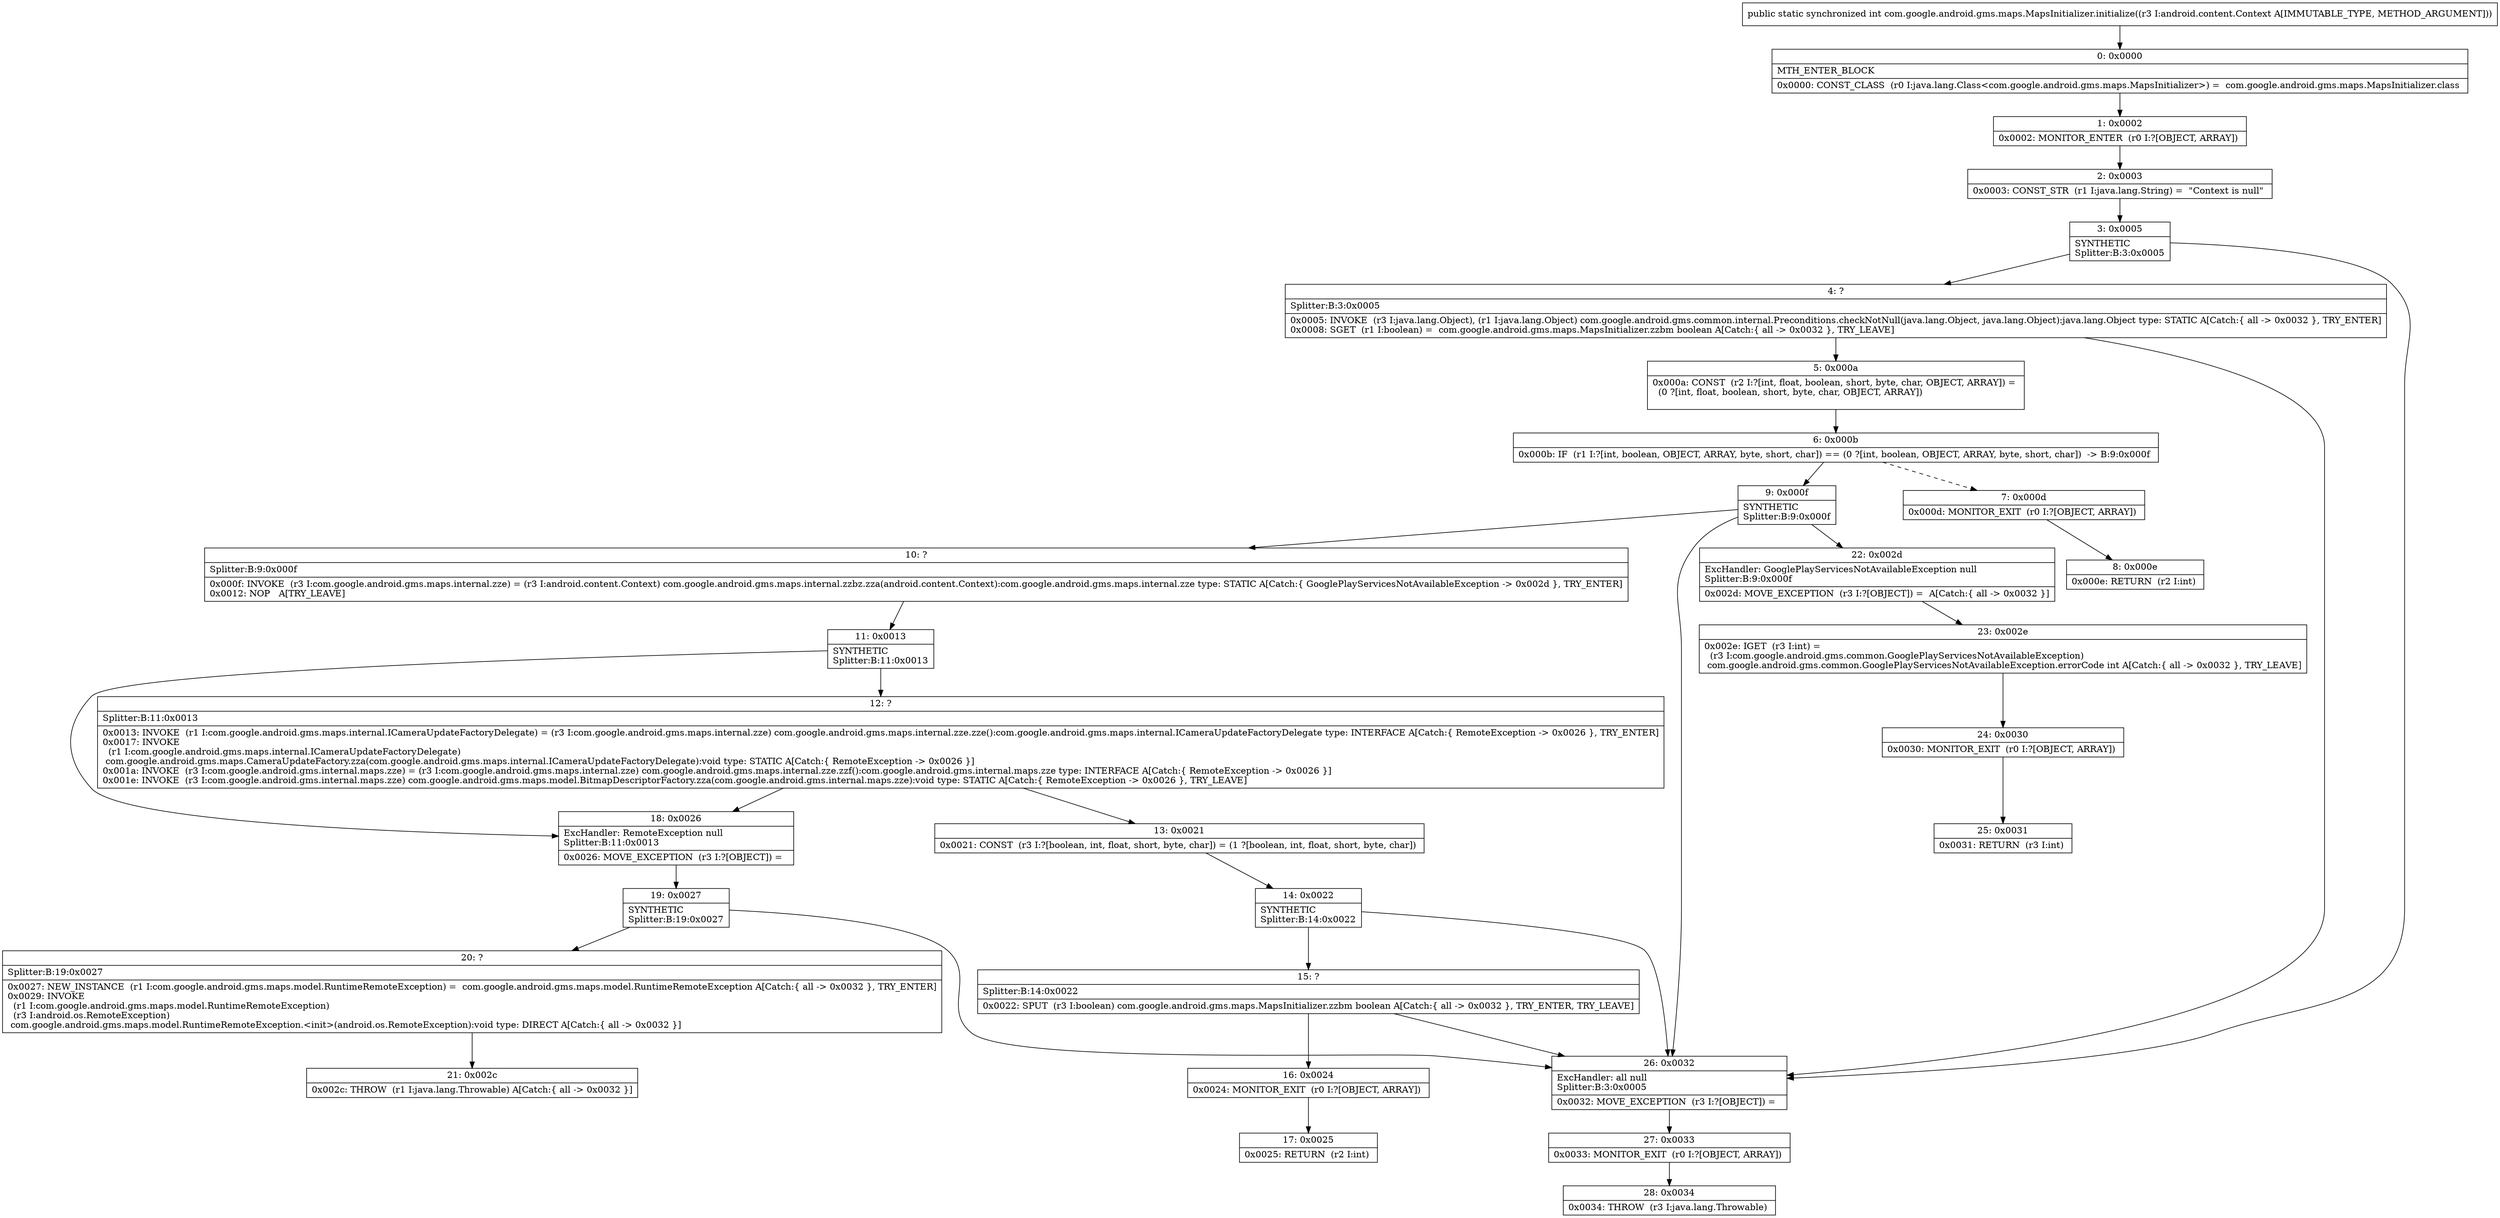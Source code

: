 digraph "CFG forcom.google.android.gms.maps.MapsInitializer.initialize(Landroid\/content\/Context;)I" {
Node_0 [shape=record,label="{0\:\ 0x0000|MTH_ENTER_BLOCK\l|0x0000: CONST_CLASS  (r0 I:java.lang.Class\<com.google.android.gms.maps.MapsInitializer\>) =  com.google.android.gms.maps.MapsInitializer.class \l}"];
Node_1 [shape=record,label="{1\:\ 0x0002|0x0002: MONITOR_ENTER  (r0 I:?[OBJECT, ARRAY]) \l}"];
Node_2 [shape=record,label="{2\:\ 0x0003|0x0003: CONST_STR  (r1 I:java.lang.String) =  \"Context is null\" \l}"];
Node_3 [shape=record,label="{3\:\ 0x0005|SYNTHETIC\lSplitter:B:3:0x0005\l}"];
Node_4 [shape=record,label="{4\:\ ?|Splitter:B:3:0x0005\l|0x0005: INVOKE  (r3 I:java.lang.Object), (r1 I:java.lang.Object) com.google.android.gms.common.internal.Preconditions.checkNotNull(java.lang.Object, java.lang.Object):java.lang.Object type: STATIC A[Catch:\{ all \-\> 0x0032 \}, TRY_ENTER]\l0x0008: SGET  (r1 I:boolean) =  com.google.android.gms.maps.MapsInitializer.zzbm boolean A[Catch:\{ all \-\> 0x0032 \}, TRY_LEAVE]\l}"];
Node_5 [shape=record,label="{5\:\ 0x000a|0x000a: CONST  (r2 I:?[int, float, boolean, short, byte, char, OBJECT, ARRAY]) = \l  (0 ?[int, float, boolean, short, byte, char, OBJECT, ARRAY])\l \l}"];
Node_6 [shape=record,label="{6\:\ 0x000b|0x000b: IF  (r1 I:?[int, boolean, OBJECT, ARRAY, byte, short, char]) == (0 ?[int, boolean, OBJECT, ARRAY, byte, short, char])  \-\> B:9:0x000f \l}"];
Node_7 [shape=record,label="{7\:\ 0x000d|0x000d: MONITOR_EXIT  (r0 I:?[OBJECT, ARRAY]) \l}"];
Node_8 [shape=record,label="{8\:\ 0x000e|0x000e: RETURN  (r2 I:int) \l}"];
Node_9 [shape=record,label="{9\:\ 0x000f|SYNTHETIC\lSplitter:B:9:0x000f\l}"];
Node_10 [shape=record,label="{10\:\ ?|Splitter:B:9:0x000f\l|0x000f: INVOKE  (r3 I:com.google.android.gms.maps.internal.zze) = (r3 I:android.content.Context) com.google.android.gms.maps.internal.zzbz.zza(android.content.Context):com.google.android.gms.maps.internal.zze type: STATIC A[Catch:\{ GooglePlayServicesNotAvailableException \-\> 0x002d \}, TRY_ENTER]\l0x0012: NOP   A[TRY_LEAVE]\l}"];
Node_11 [shape=record,label="{11\:\ 0x0013|SYNTHETIC\lSplitter:B:11:0x0013\l}"];
Node_12 [shape=record,label="{12\:\ ?|Splitter:B:11:0x0013\l|0x0013: INVOKE  (r1 I:com.google.android.gms.maps.internal.ICameraUpdateFactoryDelegate) = (r3 I:com.google.android.gms.maps.internal.zze) com.google.android.gms.maps.internal.zze.zze():com.google.android.gms.maps.internal.ICameraUpdateFactoryDelegate type: INTERFACE A[Catch:\{ RemoteException \-\> 0x0026 \}, TRY_ENTER]\l0x0017: INVOKE  \l  (r1 I:com.google.android.gms.maps.internal.ICameraUpdateFactoryDelegate)\l com.google.android.gms.maps.CameraUpdateFactory.zza(com.google.android.gms.maps.internal.ICameraUpdateFactoryDelegate):void type: STATIC A[Catch:\{ RemoteException \-\> 0x0026 \}]\l0x001a: INVOKE  (r3 I:com.google.android.gms.internal.maps.zze) = (r3 I:com.google.android.gms.maps.internal.zze) com.google.android.gms.maps.internal.zze.zzf():com.google.android.gms.internal.maps.zze type: INTERFACE A[Catch:\{ RemoteException \-\> 0x0026 \}]\l0x001e: INVOKE  (r3 I:com.google.android.gms.internal.maps.zze) com.google.android.gms.maps.model.BitmapDescriptorFactory.zza(com.google.android.gms.internal.maps.zze):void type: STATIC A[Catch:\{ RemoteException \-\> 0x0026 \}, TRY_LEAVE]\l}"];
Node_13 [shape=record,label="{13\:\ 0x0021|0x0021: CONST  (r3 I:?[boolean, int, float, short, byte, char]) = (1 ?[boolean, int, float, short, byte, char]) \l}"];
Node_14 [shape=record,label="{14\:\ 0x0022|SYNTHETIC\lSplitter:B:14:0x0022\l}"];
Node_15 [shape=record,label="{15\:\ ?|Splitter:B:14:0x0022\l|0x0022: SPUT  (r3 I:boolean) com.google.android.gms.maps.MapsInitializer.zzbm boolean A[Catch:\{ all \-\> 0x0032 \}, TRY_ENTER, TRY_LEAVE]\l}"];
Node_16 [shape=record,label="{16\:\ 0x0024|0x0024: MONITOR_EXIT  (r0 I:?[OBJECT, ARRAY]) \l}"];
Node_17 [shape=record,label="{17\:\ 0x0025|0x0025: RETURN  (r2 I:int) \l}"];
Node_18 [shape=record,label="{18\:\ 0x0026|ExcHandler: RemoteException null\lSplitter:B:11:0x0013\l|0x0026: MOVE_EXCEPTION  (r3 I:?[OBJECT]) =  \l}"];
Node_19 [shape=record,label="{19\:\ 0x0027|SYNTHETIC\lSplitter:B:19:0x0027\l}"];
Node_20 [shape=record,label="{20\:\ ?|Splitter:B:19:0x0027\l|0x0027: NEW_INSTANCE  (r1 I:com.google.android.gms.maps.model.RuntimeRemoteException) =  com.google.android.gms.maps.model.RuntimeRemoteException A[Catch:\{ all \-\> 0x0032 \}, TRY_ENTER]\l0x0029: INVOKE  \l  (r1 I:com.google.android.gms.maps.model.RuntimeRemoteException)\l  (r3 I:android.os.RemoteException)\l com.google.android.gms.maps.model.RuntimeRemoteException.\<init\>(android.os.RemoteException):void type: DIRECT A[Catch:\{ all \-\> 0x0032 \}]\l}"];
Node_21 [shape=record,label="{21\:\ 0x002c|0x002c: THROW  (r1 I:java.lang.Throwable) A[Catch:\{ all \-\> 0x0032 \}]\l}"];
Node_22 [shape=record,label="{22\:\ 0x002d|ExcHandler: GooglePlayServicesNotAvailableException null\lSplitter:B:9:0x000f\l|0x002d: MOVE_EXCEPTION  (r3 I:?[OBJECT]) =  A[Catch:\{ all \-\> 0x0032 \}]\l}"];
Node_23 [shape=record,label="{23\:\ 0x002e|0x002e: IGET  (r3 I:int) = \l  (r3 I:com.google.android.gms.common.GooglePlayServicesNotAvailableException)\l com.google.android.gms.common.GooglePlayServicesNotAvailableException.errorCode int A[Catch:\{ all \-\> 0x0032 \}, TRY_LEAVE]\l}"];
Node_24 [shape=record,label="{24\:\ 0x0030|0x0030: MONITOR_EXIT  (r0 I:?[OBJECT, ARRAY]) \l}"];
Node_25 [shape=record,label="{25\:\ 0x0031|0x0031: RETURN  (r3 I:int) \l}"];
Node_26 [shape=record,label="{26\:\ 0x0032|ExcHandler: all null\lSplitter:B:3:0x0005\l|0x0032: MOVE_EXCEPTION  (r3 I:?[OBJECT]) =  \l}"];
Node_27 [shape=record,label="{27\:\ 0x0033|0x0033: MONITOR_EXIT  (r0 I:?[OBJECT, ARRAY]) \l}"];
Node_28 [shape=record,label="{28\:\ 0x0034|0x0034: THROW  (r3 I:java.lang.Throwable) \l}"];
MethodNode[shape=record,label="{public static synchronized int com.google.android.gms.maps.MapsInitializer.initialize((r3 I:android.content.Context A[IMMUTABLE_TYPE, METHOD_ARGUMENT])) }"];
MethodNode -> Node_0;
Node_0 -> Node_1;
Node_1 -> Node_2;
Node_2 -> Node_3;
Node_3 -> Node_4;
Node_3 -> Node_26;
Node_4 -> Node_5;
Node_4 -> Node_26;
Node_5 -> Node_6;
Node_6 -> Node_7[style=dashed];
Node_6 -> Node_9;
Node_7 -> Node_8;
Node_9 -> Node_10;
Node_9 -> Node_22;
Node_9 -> Node_26;
Node_10 -> Node_11;
Node_11 -> Node_12;
Node_11 -> Node_18;
Node_12 -> Node_13;
Node_12 -> Node_18;
Node_13 -> Node_14;
Node_14 -> Node_15;
Node_14 -> Node_26;
Node_15 -> Node_16;
Node_15 -> Node_26;
Node_16 -> Node_17;
Node_18 -> Node_19;
Node_19 -> Node_20;
Node_19 -> Node_26;
Node_20 -> Node_21;
Node_22 -> Node_23;
Node_23 -> Node_24;
Node_24 -> Node_25;
Node_26 -> Node_27;
Node_27 -> Node_28;
}

